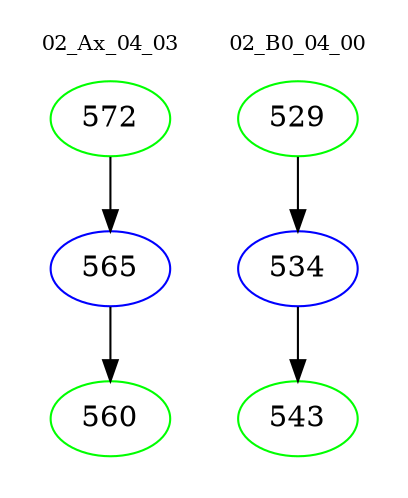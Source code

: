 digraph{
subgraph cluster_0 {
color = white
label = "02_Ax_04_03";
fontsize=10;
T0_572 [label="572", color="green"]
T0_572 -> T0_565 [color="black"]
T0_565 [label="565", color="blue"]
T0_565 -> T0_560 [color="black"]
T0_560 [label="560", color="green"]
}
subgraph cluster_1 {
color = white
label = "02_B0_04_00";
fontsize=10;
T1_529 [label="529", color="green"]
T1_529 -> T1_534 [color="black"]
T1_534 [label="534", color="blue"]
T1_534 -> T1_543 [color="black"]
T1_543 [label="543", color="green"]
}
}
